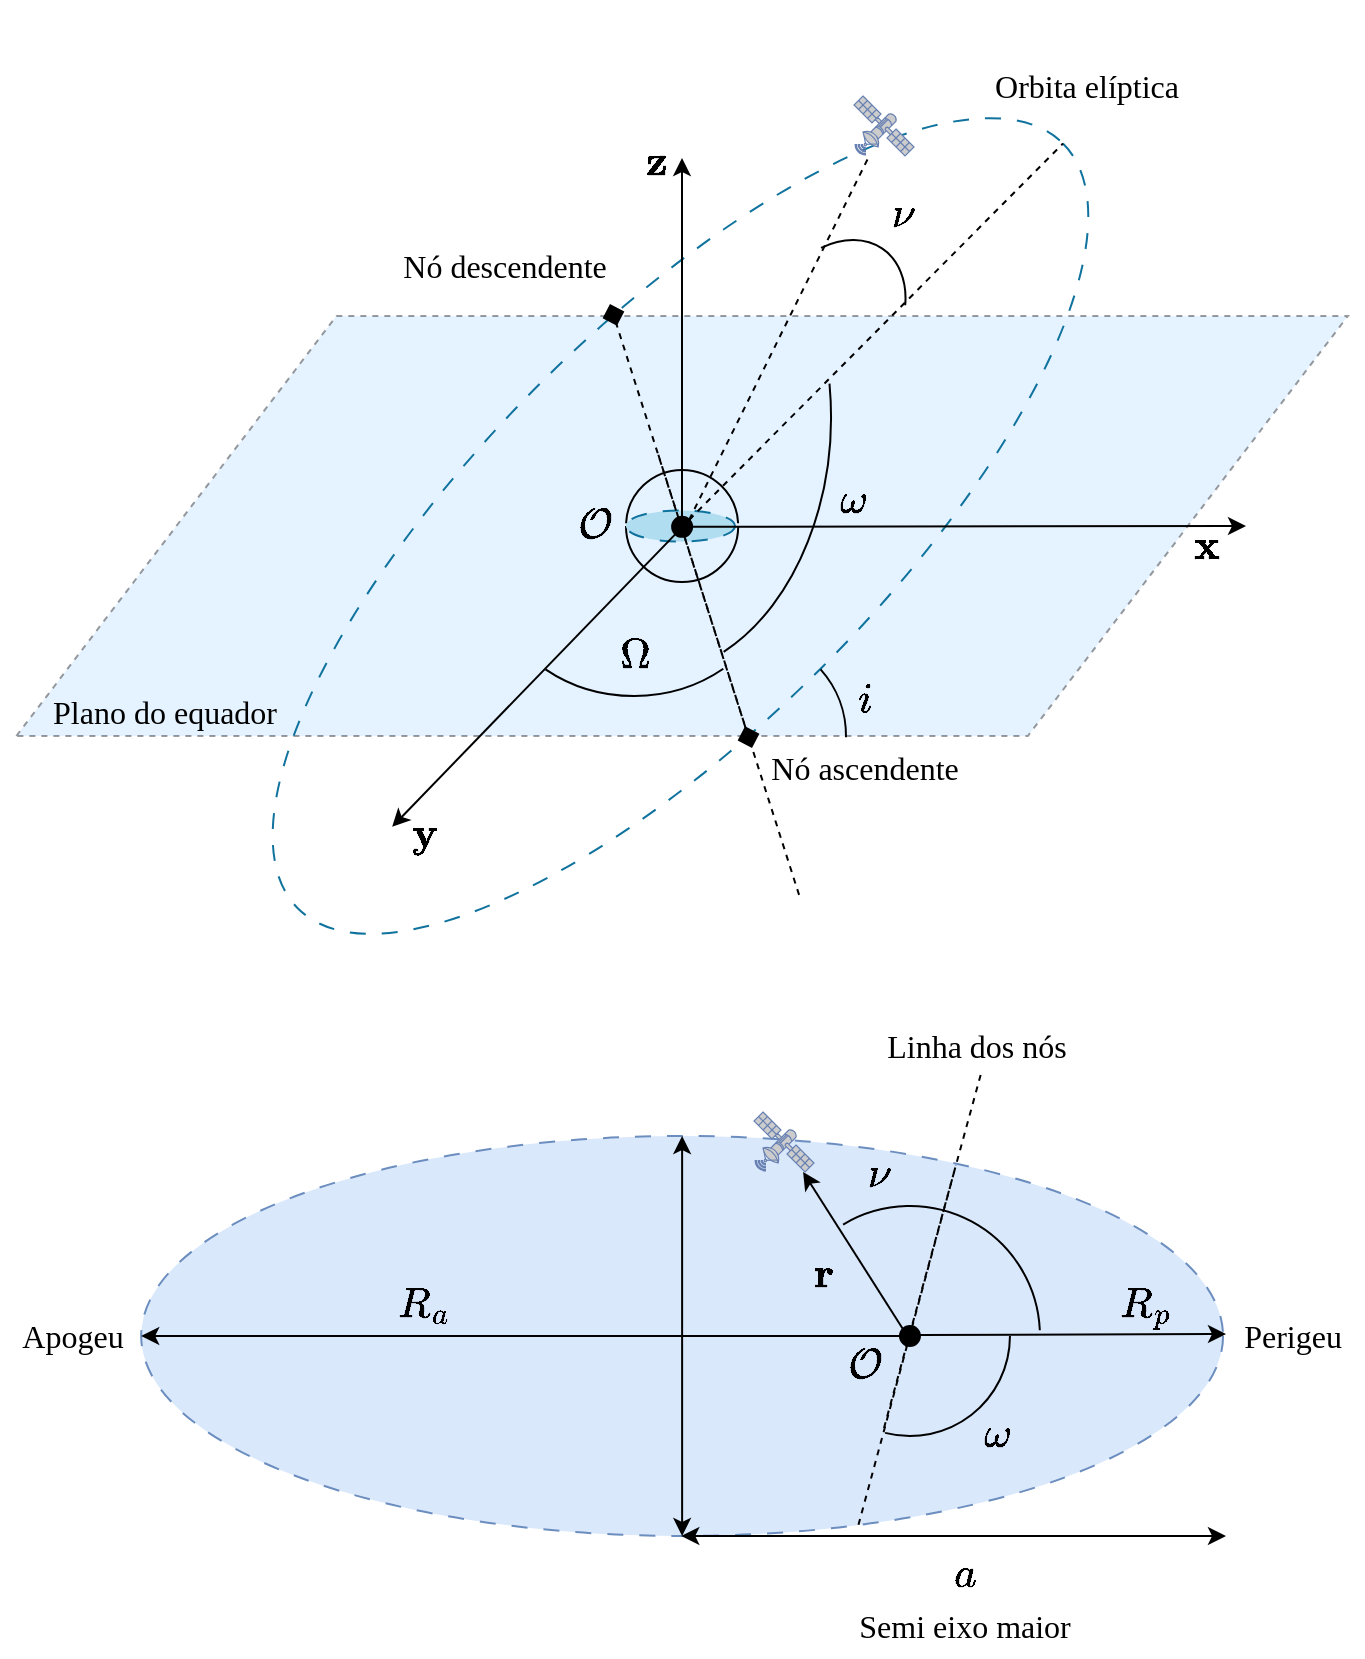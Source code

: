 <mxfile version="26.0.4">
  <diagram name="Página-1" id="10GCCWQGifZFRaaoWlo6">
    <mxGraphModel dx="919" dy="595" grid="1" gridSize="10" guides="1" tooltips="1" connect="1" arrows="1" fold="1" page="1" pageScale="1" pageWidth="827" pageHeight="1169" math="1" shadow="0">
      <root>
        <mxCell id="0" />
        <mxCell id="1" parent="0" />
        <mxCell id="kz_pgR6OQenhqP_WjOgS-2" value="" style="shape=parallelogram;perimeter=parallelogramPerimeter;whiteSpace=wrap;html=1;fixedSize=1;size=160;fillColor=#cce5ff;strokeColor=#36393d;opacity=50;dashed=1;" parent="1" vertex="1">
          <mxGeometry x="105.18" y="490" width="665.75" height="210" as="geometry" />
        </mxCell>
        <mxCell id="kz_pgR6OQenhqP_WjOgS-23" value="" style="ellipse;whiteSpace=wrap;html=1;dashed=1;dashPattern=8 8;fillColor=none;strokeColor=#10739e;rotation=-45;" parent="1" vertex="1">
          <mxGeometry x="166.77" y="495" width="540.94" height="200" as="geometry" />
        </mxCell>
        <mxCell id="kz_pgR6OQenhqP_WjOgS-5" value="" style="verticalLabelPosition=bottom;verticalAlign=top;html=1;shape=mxgraph.basic.arc;startAngle=0.252;endAngle=0.75;aspect=fixed;" parent="1" vertex="1">
          <mxGeometry x="409.99" y="566.94" width="56.12" height="56.12" as="geometry" />
        </mxCell>
        <mxCell id="kz_pgR6OQenhqP_WjOgS-3" value="" style="ellipse;whiteSpace=wrap;html=1;dashed=1;dashPattern=8 8;fillColor=#b1ddf0;strokeColor=#10739e;aspect=fixed;" parent="1" vertex="1">
          <mxGeometry x="409.99" y="587.22" width="54.5" height="15.57" as="geometry" />
        </mxCell>
        <mxCell id="kz_pgR6OQenhqP_WjOgS-7" value="" style="verticalLabelPosition=bottom;verticalAlign=top;html=1;shape=mxgraph.basic.arc;startAngle=0.758;endAngle=0.242;aspect=fixed;" parent="1" vertex="1">
          <mxGeometry x="409.99" y="566.94" width="56.12" height="56.12" as="geometry" />
        </mxCell>
        <mxCell id="dLSQJX8i31XiMTYCcqdb-10" style="rounded=0;orthogonalLoop=1;jettySize=auto;html=1;exitX=1;exitY=0;exitDx=0;exitDy=0;entryX=1;entryY=0.5;entryDx=0;entryDy=0;dashed=1;endArrow=none;endFill=0;" edge="1" parent="1" source="kz_pgR6OQenhqP_WjOgS-8" target="kz_pgR6OQenhqP_WjOgS-23">
          <mxGeometry relative="1" as="geometry" />
        </mxCell>
        <mxCell id="kz_pgR6OQenhqP_WjOgS-8" value="" style="ellipse;whiteSpace=wrap;html=1;aspect=fixed;fillColor=#000000;" parent="1" vertex="1">
          <mxGeometry x="433.06" y="590.43" width="10" height="10" as="geometry" />
        </mxCell>
        <mxCell id="kz_pgR6OQenhqP_WjOgS-9" value="$$\mathcal{O}$$" style="text;html=1;align=center;verticalAlign=middle;resizable=1;points=[];autosize=1;strokeColor=none;fillColor=none;fontSize=18;" parent="1" vertex="1">
          <mxGeometry x="374" y="575.43" width="40" height="40" as="geometry" />
        </mxCell>
        <mxCell id="kz_pgR6OQenhqP_WjOgS-10" value="" style="endArrow=classic;html=1;rounded=0;exitX=0.5;exitY=0;exitDx=0;exitDy=0;" parent="1" edge="1">
          <mxGeometry width="50" height="50" relative="1" as="geometry">
            <mxPoint x="438" y="591.43" as="sourcePoint" />
            <mxPoint x="438" y="411" as="targetPoint" />
          </mxGeometry>
        </mxCell>
        <mxCell id="kz_pgR6OQenhqP_WjOgS-11" value="" style="endArrow=classic;html=1;rounded=0;exitX=1;exitY=0.5;exitDx=0;exitDy=0;" parent="1" source="kz_pgR6OQenhqP_WjOgS-8" edge="1">
          <mxGeometry width="50" height="50" relative="1" as="geometry">
            <mxPoint x="610" y="460" as="sourcePoint" />
            <mxPoint x="720" y="595" as="targetPoint" />
          </mxGeometry>
        </mxCell>
        <mxCell id="kz_pgR6OQenhqP_WjOgS-12" value="" style="endArrow=none;html=1;rounded=0;exitX=1;exitY=0.5;exitDx=0;exitDy=0;startArrow=classic;startFill=1;endFill=0;" parent="1" edge="1">
          <mxGeometry width="50" height="50" relative="1" as="geometry">
            <mxPoint x="293.06" y="745.43" as="sourcePoint" />
            <mxPoint x="443.06" y="590.43" as="targetPoint" />
          </mxGeometry>
        </mxCell>
        <mxCell id="kz_pgR6OQenhqP_WjOgS-14" value="$$\mathbf{x}$$" style="text;html=1;align=center;verticalAlign=middle;resizable=1;points=[];autosize=1;strokeColor=none;fillColor=none;fontSize=18;" parent="1" vertex="1">
          <mxGeometry x="630" y="586.0" width="140" height="40" as="geometry" />
        </mxCell>
        <mxCell id="kz_pgR6OQenhqP_WjOgS-15" value="$$\mathbf{y}$$" style="text;html=1;align=center;verticalAlign=middle;resizable=1;points=[];autosize=1;strokeColor=none;fillColor=none;fontSize=18;" parent="1" vertex="1">
          <mxGeometry x="239" y="730" width="140" height="40" as="geometry" />
        </mxCell>
        <mxCell id="kz_pgR6OQenhqP_WjOgS-17" value="$$\mathbf{z}$$" style="text;html=1;align=center;verticalAlign=middle;resizable=1;points=[];autosize=1;strokeColor=none;fillColor=none;fontSize=18;" parent="1" vertex="1">
          <mxGeometry x="407.12" y="401" width="35.94" height="26" as="geometry" />
        </mxCell>
        <mxCell id="kz_pgR6OQenhqP_WjOgS-29" value="Orbita elíptica" style="text;html=1;align=center;verticalAlign=middle;resizable=0;points=[];autosize=1;strokeColor=none;fillColor=none;fontFamily=Times New Roman;fontSize=16;" parent="1" vertex="1">
          <mxGeometry x="580" y="360.0" width="120" height="30" as="geometry" />
        </mxCell>
        <mxCell id="XpisqeC1_3IIOoKAtWA5-1" value="" style="fontColor=#0066CC;verticalAlign=top;verticalLabelPosition=bottom;labelPosition=center;align=center;html=1;outlineConnect=0;fillColor=#CCCCCC;strokeColor=#6881B3;gradientColor=none;gradientDirection=north;strokeWidth=2;shape=mxgraph.networks.satellite;aspect=fixed;" parent="1" vertex="1">
          <mxGeometry x="524" y="380.0" width="30" height="30" as="geometry" />
        </mxCell>
        <mxCell id="XpisqeC1_3IIOoKAtWA5-2" value="" style="endArrow=diamond;html=1;rounded=0;exitX=1;exitY=0.5;exitDx=0;exitDy=0;dashed=1;startArrow=diamond;startFill=1;endFill=1;endSize=9;startSize=9;" parent="1" edge="1">
          <mxGeometry width="50" height="50" relative="1" as="geometry">
            <mxPoint x="473" y="706" as="sourcePoint" />
            <mxPoint x="402" y="484" as="targetPoint" />
          </mxGeometry>
        </mxCell>
        <mxCell id="XpisqeC1_3IIOoKAtWA5-4" value="" style="verticalLabelPosition=bottom;verticalAlign=top;html=1;shape=mxgraph.basic.arc;startAngle=0.134;endAngle=0.252;" parent="1" vertex="1">
          <mxGeometry x="420" y="650" width="100" height="100" as="geometry" />
        </mxCell>
        <mxCell id="dLSQJX8i31XiMTYCcqdb-1" value="" style="verticalLabelPosition=bottom;verticalAlign=top;html=1;shape=mxgraph.basic.arc;startAngle=0.397;endAngle=0.602;" vertex="1" parent="1">
          <mxGeometry x="340" y="545.43" width="148.05" height="134.57" as="geometry" />
        </mxCell>
        <mxCell id="dLSQJX8i31XiMTYCcqdb-3" value="\(\Omega\)" style="text;html=1;align=center;verticalAlign=middle;resizable=1;points=[];autosize=1;strokeColor=none;fillColor=none;fontSize=18;" vertex="1" parent="1">
          <mxGeometry x="393.53" y="640" width="41" height="40" as="geometry" />
        </mxCell>
        <mxCell id="dLSQJX8i31XiMTYCcqdb-4" value="\(i\)" style="text;html=1;align=center;verticalAlign=middle;resizable=1;points=[];autosize=1;strokeColor=none;fillColor=none;fontSize=18;" vertex="1" parent="1">
          <mxGeometry x="504" y="663" width="50" height="40" as="geometry" />
        </mxCell>
        <mxCell id="dLSQJX8i31XiMTYCcqdb-5" style="rounded=0;orthogonalLoop=1;jettySize=auto;html=1;exitX=1;exitY=0;exitDx=0;exitDy=0;dashed=1;endArrow=none;endFill=0;" edge="1" parent="1" source="kz_pgR6OQenhqP_WjOgS-8" target="XpisqeC1_3IIOoKAtWA5-1">
          <mxGeometry relative="1" as="geometry" />
        </mxCell>
        <mxCell id="dLSQJX8i31XiMTYCcqdb-6" value="Nó descendente" style="text;html=1;align=center;verticalAlign=middle;resizable=0;points=[];autosize=1;strokeColor=none;fillColor=none;fontFamily=Times New Roman;fontSize=16;" vertex="1" parent="1">
          <mxGeometry x="284" y="450.0" width="130" height="30" as="geometry" />
        </mxCell>
        <mxCell id="dLSQJX8i31XiMTYCcqdb-7" value="Nó ascendente" style="text;html=1;align=center;verticalAlign=middle;resizable=0;points=[];autosize=1;strokeColor=none;fillColor=none;fontFamily=Times New Roman;fontSize=16;" vertex="1" parent="1">
          <mxGeometry x="469.49" y="701.0" width="120" height="30" as="geometry" />
        </mxCell>
        <mxCell id="dLSQJX8i31XiMTYCcqdb-11" value="" style="verticalLabelPosition=bottom;verticalAlign=top;html=1;shape=mxgraph.basic.arc;startAngle=0.23;endAngle=0.43;" vertex="1" parent="1">
          <mxGeometry x="325.69" y="410" width="186.79" height="260.29" as="geometry" />
        </mxCell>
        <mxCell id="dLSQJX8i31XiMTYCcqdb-12" value="\(\omega\)" style="text;html=1;align=center;verticalAlign=middle;resizable=1;points=[];autosize=1;strokeColor=none;fillColor=none;fontSize=18;" vertex="1" parent="1">
          <mxGeometry x="504" y="562.79" width="37.48" height="40" as="geometry" />
        </mxCell>
        <mxCell id="dLSQJX8i31XiMTYCcqdb-13" value="" style="verticalLabelPosition=bottom;verticalAlign=top;html=1;shape=mxgraph.basic.arc;startAngle=0.103;endAngle=0.394;rotation=-55;" vertex="1" parent="1">
          <mxGeometry x="470" y="460" width="86.98" height="64.29" as="geometry" />
        </mxCell>
        <mxCell id="dLSQJX8i31XiMTYCcqdb-14" value="\(\nu\)" style="text;html=1;align=center;verticalAlign=middle;resizable=1;points=[];autosize=1;strokeColor=none;fillColor=none;fontSize=18;" vertex="1" parent="1">
          <mxGeometry x="530" y="420" width="36.52" height="40" as="geometry" />
        </mxCell>
        <mxCell id="dLSQJX8i31XiMTYCcqdb-15" value="" style="endArrow=none;html=1;rounded=0;exitX=1;exitY=0.5;exitDx=0;exitDy=0;dashed=1;startArrow=none;startFill=0;endFill=0;endSize=9;startSize=9;" edge="1" parent="1">
          <mxGeometry width="50" height="50" relative="1" as="geometry">
            <mxPoint x="496.53" y="779.43" as="sourcePoint" />
            <mxPoint x="425.53" y="557.43" as="targetPoint" />
          </mxGeometry>
        </mxCell>
        <mxCell id="dLSQJX8i31XiMTYCcqdb-16" value="Linha dos nós" style="text;html=1;align=center;verticalAlign=middle;resizable=0;points=[];autosize=1;strokeColor=none;fillColor=none;fontFamily=Times New Roman;fontSize=16;" vertex="1" parent="1">
          <mxGeometry x="530" y="840.0" width="110" height="30" as="geometry" />
        </mxCell>
        <mxCell id="dLSQJX8i31XiMTYCcqdb-17" value="Plano do equador" style="text;html=1;align=center;verticalAlign=middle;resizable=0;points=[];autosize=1;strokeColor=none;fillColor=none;fontFamily=Times New Roman;fontSize=16;" vertex="1" parent="1">
          <mxGeometry x="109.18" y="673.0" width="140" height="30" as="geometry" />
        </mxCell>
        <mxCell id="dLSQJX8i31XiMTYCcqdb-18" value="" style="ellipse;whiteSpace=wrap;html=1;dashed=1;dashPattern=8 8;fillColor=#dae8fc;strokeColor=#6c8ebf;rotation=0;" vertex="1" parent="1">
          <mxGeometry x="167.59" y="900" width="540.94" height="200" as="geometry" />
        </mxCell>
        <mxCell id="dLSQJX8i31XiMTYCcqdb-34" style="rounded=0;orthogonalLoop=1;jettySize=auto;html=1;exitX=0;exitY=0;exitDx=0;exitDy=0;endArrow=classic;endFill=1;" edge="1" parent="1" source="dLSQJX8i31XiMTYCcqdb-19" target="dLSQJX8i31XiMTYCcqdb-33">
          <mxGeometry relative="1" as="geometry" />
        </mxCell>
        <mxCell id="dLSQJX8i31XiMTYCcqdb-19" value="" style="ellipse;whiteSpace=wrap;html=1;aspect=fixed;fillColor=#000000;" vertex="1" parent="1">
          <mxGeometry x="546.98" y="995" width="10" height="10" as="geometry" />
        </mxCell>
        <mxCell id="dLSQJX8i31XiMTYCcqdb-20" value="$$\mathcal{O}$$" style="text;html=1;align=center;verticalAlign=middle;resizable=1;points=[];autosize=1;strokeColor=none;fillColor=none;fontSize=18;" vertex="1" parent="1">
          <mxGeometry x="509.49" y="995" width="40" height="40" as="geometry" />
        </mxCell>
        <mxCell id="dLSQJX8i31XiMTYCcqdb-21" value="" style="endArrow=classic;html=1;rounded=0;exitX=1;exitY=0.5;exitDx=0;exitDy=0;" edge="1" parent="1">
          <mxGeometry width="50" height="50" relative="1" as="geometry">
            <mxPoint x="556.98" y="999.47" as="sourcePoint" />
            <mxPoint x="710" y="999" as="targetPoint" />
          </mxGeometry>
        </mxCell>
        <mxCell id="dLSQJX8i31XiMTYCcqdb-22" value="" style="endArrow=classic;html=1;rounded=0;exitX=0;exitY=0.5;exitDx=0;exitDy=0;entryX=0;entryY=0.5;entryDx=0;entryDy=0;" edge="1" parent="1" source="dLSQJX8i31XiMTYCcqdb-19" target="dLSQJX8i31XiMTYCcqdb-18">
          <mxGeometry width="50" height="50" relative="1" as="geometry">
            <mxPoint x="570" y="1009" as="sourcePoint" />
            <mxPoint x="720" y="1009" as="targetPoint" />
          </mxGeometry>
        </mxCell>
        <mxCell id="dLSQJX8i31XiMTYCcqdb-23" value="" style="endArrow=classic;startArrow=classic;html=1;rounded=0;exitX=0.5;exitY=1;exitDx=0;exitDy=0;entryX=0.5;entryY=0;entryDx=0;entryDy=0;" edge="1" parent="1">
          <mxGeometry width="50" height="50" relative="1" as="geometry">
            <mxPoint x="438.06" y="1100" as="sourcePoint" />
            <mxPoint x="438.06" y="900" as="targetPoint" />
          </mxGeometry>
        </mxCell>
        <mxCell id="dLSQJX8i31XiMTYCcqdb-24" value="" style="endArrow=classic;startArrow=classic;html=1;rounded=0;entryX=0.5;entryY=0;entryDx=0;entryDy=0;" edge="1" parent="1">
          <mxGeometry width="50" height="50" relative="1" as="geometry">
            <mxPoint x="710" y="1100" as="sourcePoint" />
            <mxPoint x="437.63" y="1100" as="targetPoint" />
          </mxGeometry>
        </mxCell>
        <mxCell id="dLSQJX8i31XiMTYCcqdb-25" value="Semi eixo maior" style="text;html=1;align=center;verticalAlign=middle;resizable=0;points=[];autosize=1;strokeColor=none;fillColor=none;fontFamily=Times New Roman;fontSize=16;" vertex="1" parent="1">
          <mxGeometry x="514" y="1130" width="130" height="30" as="geometry" />
        </mxCell>
        <mxCell id="dLSQJX8i31XiMTYCcqdb-26" value="$$a$$" style="text;html=1;align=center;verticalAlign=middle;resizable=1;points=[];autosize=1;strokeColor=none;fillColor=none;fontSize=18;" vertex="1" parent="1">
          <mxGeometry x="544" y="1100" width="70" height="40" as="geometry" />
        </mxCell>
        <mxCell id="dLSQJX8i31XiMTYCcqdb-27" value="" style="endArrow=none;html=1;rounded=0;exitX=0.663;exitY=0.972;exitDx=0;exitDy=0;dashed=1;startArrow=none;startFill=0;endFill=0;endSize=9;startSize=9;exitPerimeter=0;entryX=0.753;entryY=0.074;entryDx=0;entryDy=0;entryPerimeter=0;" edge="1" parent="1" source="dLSQJX8i31XiMTYCcqdb-18" target="dLSQJX8i31XiMTYCcqdb-18">
          <mxGeometry width="50" height="50" relative="1" as="geometry">
            <mxPoint x="708.53" y="942" as="sourcePoint" />
            <mxPoint x="637.53" y="720" as="targetPoint" />
          </mxGeometry>
        </mxCell>
        <mxCell id="dLSQJX8i31XiMTYCcqdb-29" value="" style="verticalLabelPosition=bottom;verticalAlign=top;html=1;shape=mxgraph.basic.arc;startAngle=0.25;endAngle=0.54;" vertex="1" parent="1">
          <mxGeometry x="501.98" y="950" width="100" height="100" as="geometry" />
        </mxCell>
        <mxCell id="dLSQJX8i31XiMTYCcqdb-30" value="\(\omega\)" style="text;html=1;align=center;verticalAlign=middle;resizable=1;points=[];autosize=1;strokeColor=none;fillColor=none;fontSize=18;" vertex="1" parent="1">
          <mxGeometry x="576.52" y="1030" width="37.48" height="40" as="geometry" />
        </mxCell>
        <mxCell id="dLSQJX8i31XiMTYCcqdb-31" value="" style="verticalLabelPosition=bottom;verticalAlign=top;html=1;shape=mxgraph.basic.arc;startAngle=0.914;endAngle=0.243;aspect=fixed;" vertex="1" parent="1">
          <mxGeometry x="486.98" y="935" width="130" height="130" as="geometry" />
        </mxCell>
        <mxCell id="dLSQJX8i31XiMTYCcqdb-32" value="\(R_{p}\)" style="text;html=1;align=center;verticalAlign=middle;resizable=1;points=[];autosize=1;strokeColor=none;fillColor=none;fontSize=18;" vertex="1" parent="1">
          <mxGeometry x="644" y="965" width="50" height="40" as="geometry" />
        </mxCell>
        <mxCell id="dLSQJX8i31XiMTYCcqdb-33" value="" style="fontColor=#0066CC;verticalAlign=top;verticalLabelPosition=bottom;labelPosition=center;align=center;html=1;outlineConnect=0;fillColor=#CCCCCC;strokeColor=#6881B3;gradientColor=none;gradientDirection=north;strokeWidth=2;shape=mxgraph.networks.satellite;aspect=fixed;" vertex="1" parent="1">
          <mxGeometry x="474" y="888" width="30" height="30" as="geometry" />
        </mxCell>
        <mxCell id="dLSQJX8i31XiMTYCcqdb-35" value="\(\nu\)" style="text;html=1;align=center;verticalAlign=middle;resizable=1;points=[];autosize=1;strokeColor=none;fillColor=none;fontSize=18;" vertex="1" parent="1">
          <mxGeometry x="517.48" y="900" width="36.52" height="40" as="geometry" />
        </mxCell>
        <mxCell id="dLSQJX8i31XiMTYCcqdb-36" value="" style="endArrow=none;html=1;rounded=0;exitX=0.663;exitY=0.972;exitDx=0;exitDy=0;dashed=1;startArrow=none;startFill=0;endFill=0;endSize=9;startSize=9;exitPerimeter=0;entryX=0.753;entryY=0.074;entryDx=0;entryDy=0;entryPerimeter=0;" edge="1" parent="1">
          <mxGeometry width="50" height="50" relative="1" as="geometry">
            <mxPoint x="539" y="1046" as="sourcePoint" />
            <mxPoint x="588" y="867" as="targetPoint" />
          </mxGeometry>
        </mxCell>
        <mxCell id="dLSQJX8i31XiMTYCcqdb-37" value="Perigeu" style="text;html=1;align=center;verticalAlign=middle;resizable=0;points=[];autosize=1;strokeColor=none;fillColor=none;fontFamily=Times New Roman;fontSize=16;" vertex="1" parent="1">
          <mxGeometry x="707.71" y="985.0" width="70" height="30" as="geometry" />
        </mxCell>
        <mxCell id="dLSQJX8i31XiMTYCcqdb-38" value="Apogeu" style="text;html=1;align=center;verticalAlign=middle;resizable=0;points=[];autosize=1;strokeColor=none;fillColor=none;fontFamily=Times New Roman;fontSize=16;" vertex="1" parent="1">
          <mxGeometry x="97.59" y="985.0" width="70" height="30" as="geometry" />
        </mxCell>
        <mxCell id="dLSQJX8i31XiMTYCcqdb-39" value="\(R_{a}\)" style="text;html=1;align=center;verticalAlign=middle;resizable=1;points=[];autosize=1;strokeColor=none;fillColor=none;fontSize=18;" vertex="1" parent="1">
          <mxGeometry x="283.54" y="965" width="50.93" height="40" as="geometry" />
        </mxCell>
        <mxCell id="dLSQJX8i31XiMTYCcqdb-40" value="\(\mathbf{r}\)" style="text;html=1;align=center;verticalAlign=middle;resizable=1;points=[];autosize=1;strokeColor=none;fillColor=none;fontSize=18;" vertex="1" parent="1">
          <mxGeometry x="488.05" y="950" width="42" height="40" as="geometry" />
        </mxCell>
      </root>
    </mxGraphModel>
  </diagram>
</mxfile>
